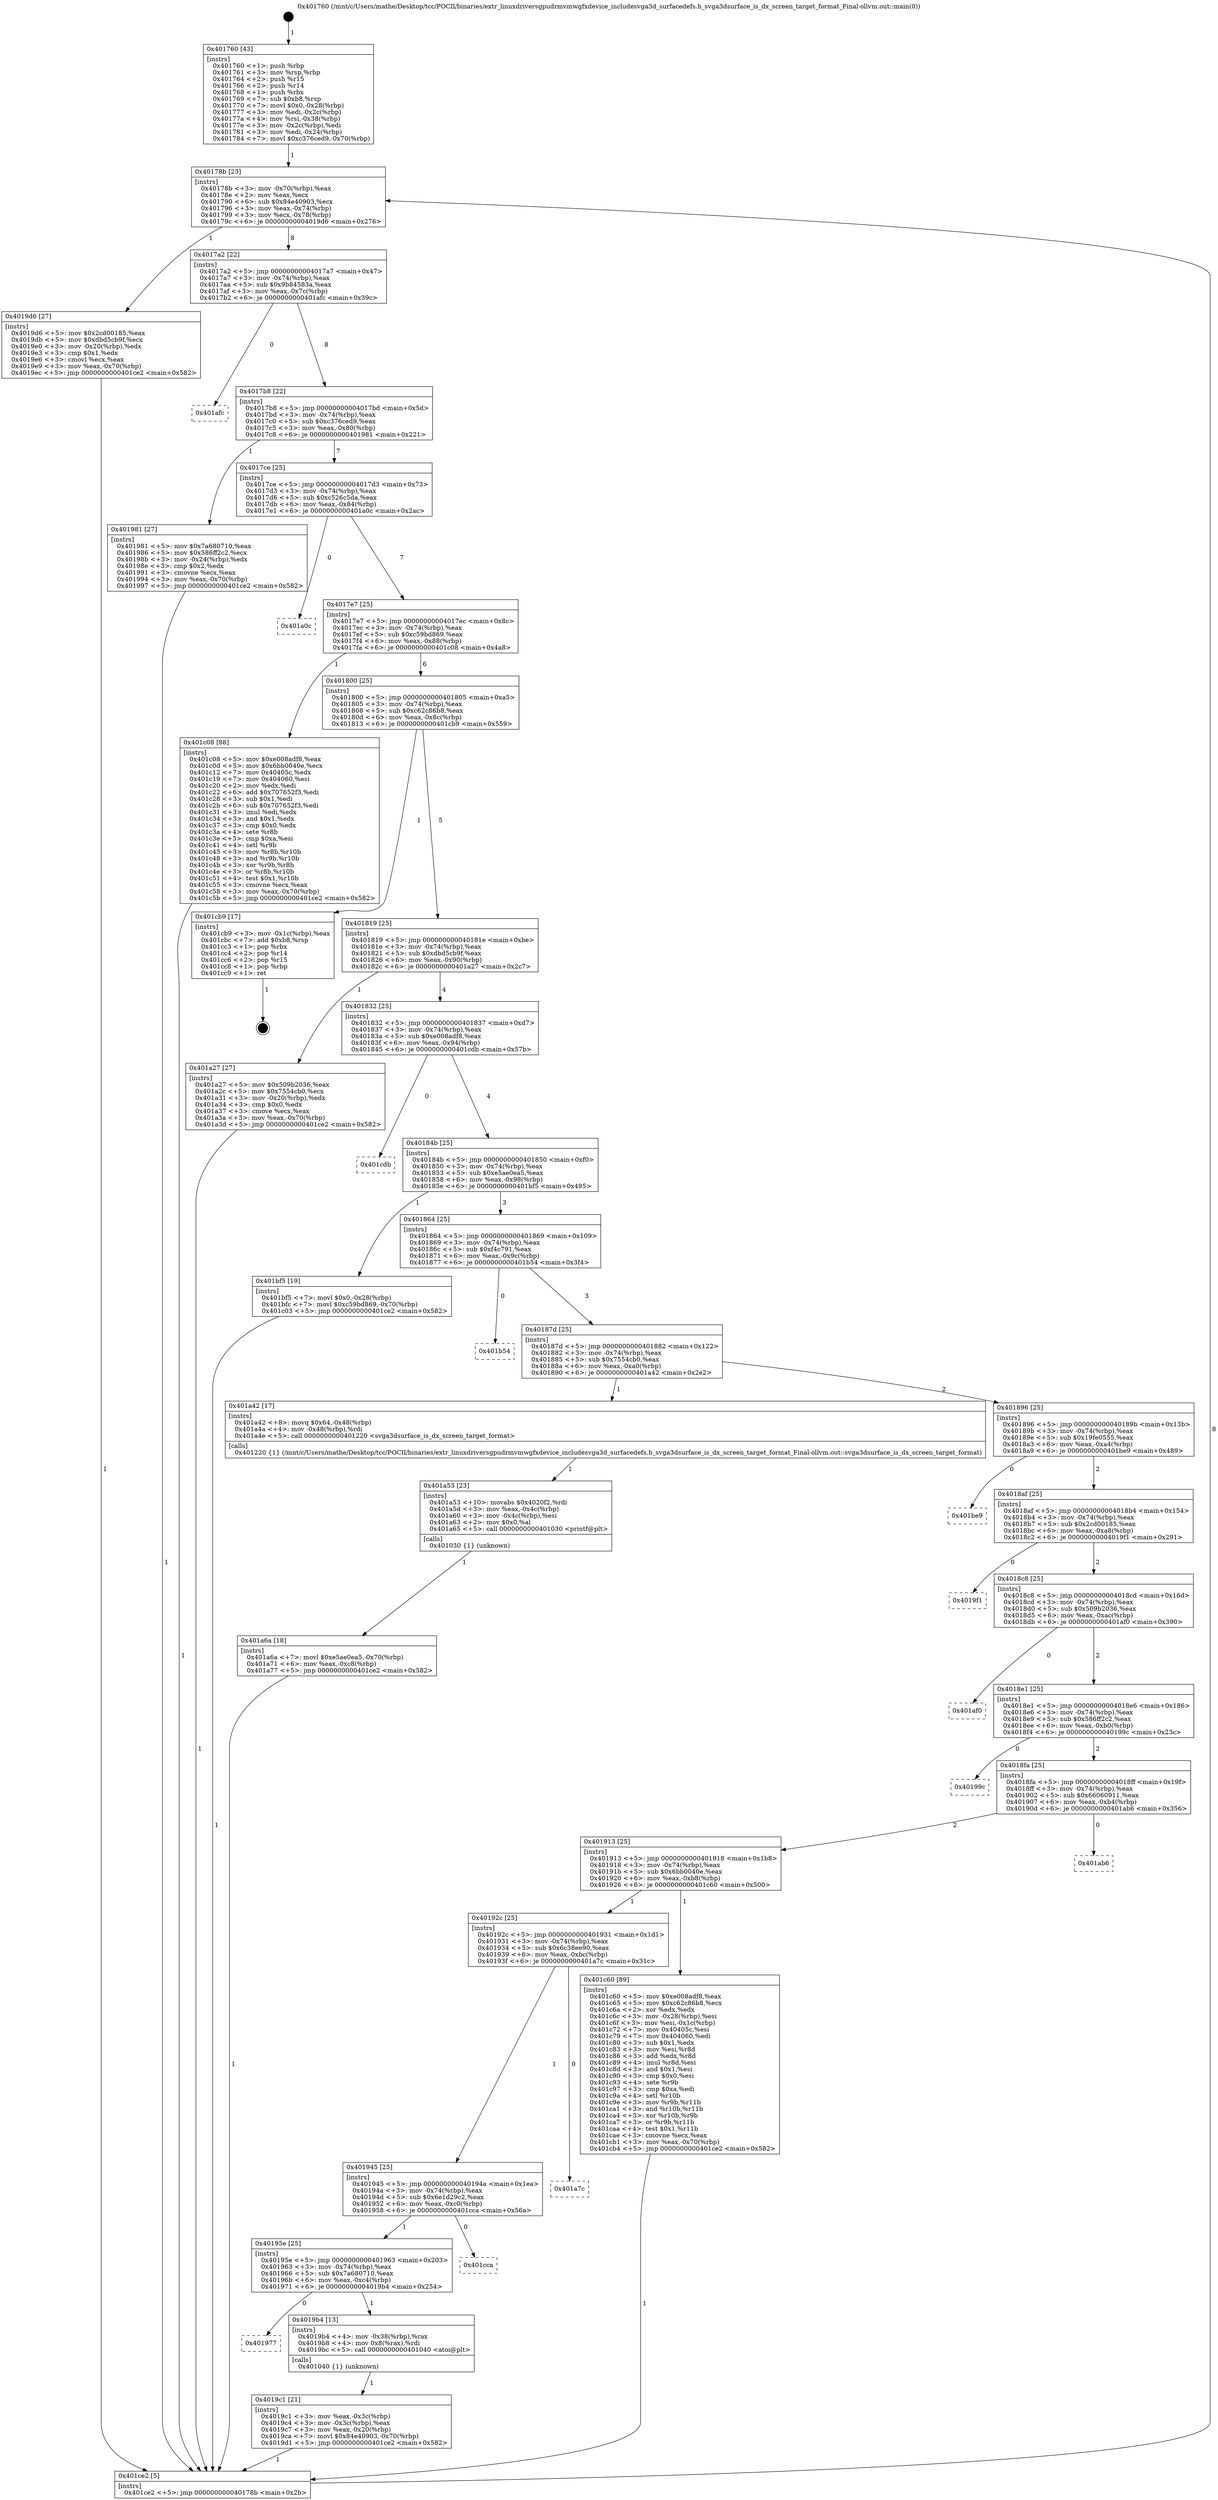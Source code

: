 digraph "0x401760" {
  label = "0x401760 (/mnt/c/Users/mathe/Desktop/tcc/POCII/binaries/extr_linuxdriversgpudrmvmwgfxdevice_includesvga3d_surfacedefs.h_svga3dsurface_is_dx_screen_target_format_Final-ollvm.out::main(0))"
  labelloc = "t"
  node[shape=record]

  Entry [label="",width=0.3,height=0.3,shape=circle,fillcolor=black,style=filled]
  "0x40178b" [label="{
     0x40178b [23]\l
     | [instrs]\l
     &nbsp;&nbsp;0x40178b \<+3\>: mov -0x70(%rbp),%eax\l
     &nbsp;&nbsp;0x40178e \<+2\>: mov %eax,%ecx\l
     &nbsp;&nbsp;0x401790 \<+6\>: sub $0x84e40903,%ecx\l
     &nbsp;&nbsp;0x401796 \<+3\>: mov %eax,-0x74(%rbp)\l
     &nbsp;&nbsp;0x401799 \<+3\>: mov %ecx,-0x78(%rbp)\l
     &nbsp;&nbsp;0x40179c \<+6\>: je 00000000004019d6 \<main+0x276\>\l
  }"]
  "0x4019d6" [label="{
     0x4019d6 [27]\l
     | [instrs]\l
     &nbsp;&nbsp;0x4019d6 \<+5\>: mov $0x2cd00185,%eax\l
     &nbsp;&nbsp;0x4019db \<+5\>: mov $0xdbd5cb9f,%ecx\l
     &nbsp;&nbsp;0x4019e0 \<+3\>: mov -0x20(%rbp),%edx\l
     &nbsp;&nbsp;0x4019e3 \<+3\>: cmp $0x1,%edx\l
     &nbsp;&nbsp;0x4019e6 \<+3\>: cmovl %ecx,%eax\l
     &nbsp;&nbsp;0x4019e9 \<+3\>: mov %eax,-0x70(%rbp)\l
     &nbsp;&nbsp;0x4019ec \<+5\>: jmp 0000000000401ce2 \<main+0x582\>\l
  }"]
  "0x4017a2" [label="{
     0x4017a2 [22]\l
     | [instrs]\l
     &nbsp;&nbsp;0x4017a2 \<+5\>: jmp 00000000004017a7 \<main+0x47\>\l
     &nbsp;&nbsp;0x4017a7 \<+3\>: mov -0x74(%rbp),%eax\l
     &nbsp;&nbsp;0x4017aa \<+5\>: sub $0x9b84583a,%eax\l
     &nbsp;&nbsp;0x4017af \<+3\>: mov %eax,-0x7c(%rbp)\l
     &nbsp;&nbsp;0x4017b2 \<+6\>: je 0000000000401afc \<main+0x39c\>\l
  }"]
  Exit [label="",width=0.3,height=0.3,shape=circle,fillcolor=black,style=filled,peripheries=2]
  "0x401afc" [label="{
     0x401afc\l
  }", style=dashed]
  "0x4017b8" [label="{
     0x4017b8 [22]\l
     | [instrs]\l
     &nbsp;&nbsp;0x4017b8 \<+5\>: jmp 00000000004017bd \<main+0x5d\>\l
     &nbsp;&nbsp;0x4017bd \<+3\>: mov -0x74(%rbp),%eax\l
     &nbsp;&nbsp;0x4017c0 \<+5\>: sub $0xc376ced9,%eax\l
     &nbsp;&nbsp;0x4017c5 \<+3\>: mov %eax,-0x80(%rbp)\l
     &nbsp;&nbsp;0x4017c8 \<+6\>: je 0000000000401981 \<main+0x221\>\l
  }"]
  "0x401a6a" [label="{
     0x401a6a [18]\l
     | [instrs]\l
     &nbsp;&nbsp;0x401a6a \<+7\>: movl $0xe5ae0ea5,-0x70(%rbp)\l
     &nbsp;&nbsp;0x401a71 \<+6\>: mov %eax,-0xc8(%rbp)\l
     &nbsp;&nbsp;0x401a77 \<+5\>: jmp 0000000000401ce2 \<main+0x582\>\l
  }"]
  "0x401981" [label="{
     0x401981 [27]\l
     | [instrs]\l
     &nbsp;&nbsp;0x401981 \<+5\>: mov $0x7a680710,%eax\l
     &nbsp;&nbsp;0x401986 \<+5\>: mov $0x586ff2c2,%ecx\l
     &nbsp;&nbsp;0x40198b \<+3\>: mov -0x24(%rbp),%edx\l
     &nbsp;&nbsp;0x40198e \<+3\>: cmp $0x2,%edx\l
     &nbsp;&nbsp;0x401991 \<+3\>: cmovne %ecx,%eax\l
     &nbsp;&nbsp;0x401994 \<+3\>: mov %eax,-0x70(%rbp)\l
     &nbsp;&nbsp;0x401997 \<+5\>: jmp 0000000000401ce2 \<main+0x582\>\l
  }"]
  "0x4017ce" [label="{
     0x4017ce [25]\l
     | [instrs]\l
     &nbsp;&nbsp;0x4017ce \<+5\>: jmp 00000000004017d3 \<main+0x73\>\l
     &nbsp;&nbsp;0x4017d3 \<+3\>: mov -0x74(%rbp),%eax\l
     &nbsp;&nbsp;0x4017d6 \<+5\>: sub $0xc526c5da,%eax\l
     &nbsp;&nbsp;0x4017db \<+6\>: mov %eax,-0x84(%rbp)\l
     &nbsp;&nbsp;0x4017e1 \<+6\>: je 0000000000401a0c \<main+0x2ac\>\l
  }"]
  "0x401ce2" [label="{
     0x401ce2 [5]\l
     | [instrs]\l
     &nbsp;&nbsp;0x401ce2 \<+5\>: jmp 000000000040178b \<main+0x2b\>\l
  }"]
  "0x401760" [label="{
     0x401760 [43]\l
     | [instrs]\l
     &nbsp;&nbsp;0x401760 \<+1\>: push %rbp\l
     &nbsp;&nbsp;0x401761 \<+3\>: mov %rsp,%rbp\l
     &nbsp;&nbsp;0x401764 \<+2\>: push %r15\l
     &nbsp;&nbsp;0x401766 \<+2\>: push %r14\l
     &nbsp;&nbsp;0x401768 \<+1\>: push %rbx\l
     &nbsp;&nbsp;0x401769 \<+7\>: sub $0xb8,%rsp\l
     &nbsp;&nbsp;0x401770 \<+7\>: movl $0x0,-0x28(%rbp)\l
     &nbsp;&nbsp;0x401777 \<+3\>: mov %edi,-0x2c(%rbp)\l
     &nbsp;&nbsp;0x40177a \<+4\>: mov %rsi,-0x38(%rbp)\l
     &nbsp;&nbsp;0x40177e \<+3\>: mov -0x2c(%rbp),%edi\l
     &nbsp;&nbsp;0x401781 \<+3\>: mov %edi,-0x24(%rbp)\l
     &nbsp;&nbsp;0x401784 \<+7\>: movl $0xc376ced9,-0x70(%rbp)\l
  }"]
  "0x401a53" [label="{
     0x401a53 [23]\l
     | [instrs]\l
     &nbsp;&nbsp;0x401a53 \<+10\>: movabs $0x4020f2,%rdi\l
     &nbsp;&nbsp;0x401a5d \<+3\>: mov %eax,-0x4c(%rbp)\l
     &nbsp;&nbsp;0x401a60 \<+3\>: mov -0x4c(%rbp),%esi\l
     &nbsp;&nbsp;0x401a63 \<+2\>: mov $0x0,%al\l
     &nbsp;&nbsp;0x401a65 \<+5\>: call 0000000000401030 \<printf@plt\>\l
     | [calls]\l
     &nbsp;&nbsp;0x401030 \{1\} (unknown)\l
  }"]
  "0x401a0c" [label="{
     0x401a0c\l
  }", style=dashed]
  "0x4017e7" [label="{
     0x4017e7 [25]\l
     | [instrs]\l
     &nbsp;&nbsp;0x4017e7 \<+5\>: jmp 00000000004017ec \<main+0x8c\>\l
     &nbsp;&nbsp;0x4017ec \<+3\>: mov -0x74(%rbp),%eax\l
     &nbsp;&nbsp;0x4017ef \<+5\>: sub $0xc59bd869,%eax\l
     &nbsp;&nbsp;0x4017f4 \<+6\>: mov %eax,-0x88(%rbp)\l
     &nbsp;&nbsp;0x4017fa \<+6\>: je 0000000000401c08 \<main+0x4a8\>\l
  }"]
  "0x4019c1" [label="{
     0x4019c1 [21]\l
     | [instrs]\l
     &nbsp;&nbsp;0x4019c1 \<+3\>: mov %eax,-0x3c(%rbp)\l
     &nbsp;&nbsp;0x4019c4 \<+3\>: mov -0x3c(%rbp),%eax\l
     &nbsp;&nbsp;0x4019c7 \<+3\>: mov %eax,-0x20(%rbp)\l
     &nbsp;&nbsp;0x4019ca \<+7\>: movl $0x84e40903,-0x70(%rbp)\l
     &nbsp;&nbsp;0x4019d1 \<+5\>: jmp 0000000000401ce2 \<main+0x582\>\l
  }"]
  "0x401c08" [label="{
     0x401c08 [88]\l
     | [instrs]\l
     &nbsp;&nbsp;0x401c08 \<+5\>: mov $0xe008adf8,%eax\l
     &nbsp;&nbsp;0x401c0d \<+5\>: mov $0x6bb0040e,%ecx\l
     &nbsp;&nbsp;0x401c12 \<+7\>: mov 0x40405c,%edx\l
     &nbsp;&nbsp;0x401c19 \<+7\>: mov 0x404060,%esi\l
     &nbsp;&nbsp;0x401c20 \<+2\>: mov %edx,%edi\l
     &nbsp;&nbsp;0x401c22 \<+6\>: add $0x707652f3,%edi\l
     &nbsp;&nbsp;0x401c28 \<+3\>: sub $0x1,%edi\l
     &nbsp;&nbsp;0x401c2b \<+6\>: sub $0x707652f3,%edi\l
     &nbsp;&nbsp;0x401c31 \<+3\>: imul %edi,%edx\l
     &nbsp;&nbsp;0x401c34 \<+3\>: and $0x1,%edx\l
     &nbsp;&nbsp;0x401c37 \<+3\>: cmp $0x0,%edx\l
     &nbsp;&nbsp;0x401c3a \<+4\>: sete %r8b\l
     &nbsp;&nbsp;0x401c3e \<+3\>: cmp $0xa,%esi\l
     &nbsp;&nbsp;0x401c41 \<+4\>: setl %r9b\l
     &nbsp;&nbsp;0x401c45 \<+3\>: mov %r8b,%r10b\l
     &nbsp;&nbsp;0x401c48 \<+3\>: and %r9b,%r10b\l
     &nbsp;&nbsp;0x401c4b \<+3\>: xor %r9b,%r8b\l
     &nbsp;&nbsp;0x401c4e \<+3\>: or %r8b,%r10b\l
     &nbsp;&nbsp;0x401c51 \<+4\>: test $0x1,%r10b\l
     &nbsp;&nbsp;0x401c55 \<+3\>: cmovne %ecx,%eax\l
     &nbsp;&nbsp;0x401c58 \<+3\>: mov %eax,-0x70(%rbp)\l
     &nbsp;&nbsp;0x401c5b \<+5\>: jmp 0000000000401ce2 \<main+0x582\>\l
  }"]
  "0x401800" [label="{
     0x401800 [25]\l
     | [instrs]\l
     &nbsp;&nbsp;0x401800 \<+5\>: jmp 0000000000401805 \<main+0xa5\>\l
     &nbsp;&nbsp;0x401805 \<+3\>: mov -0x74(%rbp),%eax\l
     &nbsp;&nbsp;0x401808 \<+5\>: sub $0xc62c86b8,%eax\l
     &nbsp;&nbsp;0x40180d \<+6\>: mov %eax,-0x8c(%rbp)\l
     &nbsp;&nbsp;0x401813 \<+6\>: je 0000000000401cb9 \<main+0x559\>\l
  }"]
  "0x401977" [label="{
     0x401977\l
  }", style=dashed]
  "0x401cb9" [label="{
     0x401cb9 [17]\l
     | [instrs]\l
     &nbsp;&nbsp;0x401cb9 \<+3\>: mov -0x1c(%rbp),%eax\l
     &nbsp;&nbsp;0x401cbc \<+7\>: add $0xb8,%rsp\l
     &nbsp;&nbsp;0x401cc3 \<+1\>: pop %rbx\l
     &nbsp;&nbsp;0x401cc4 \<+2\>: pop %r14\l
     &nbsp;&nbsp;0x401cc6 \<+2\>: pop %r15\l
     &nbsp;&nbsp;0x401cc8 \<+1\>: pop %rbp\l
     &nbsp;&nbsp;0x401cc9 \<+1\>: ret\l
  }"]
  "0x401819" [label="{
     0x401819 [25]\l
     | [instrs]\l
     &nbsp;&nbsp;0x401819 \<+5\>: jmp 000000000040181e \<main+0xbe\>\l
     &nbsp;&nbsp;0x40181e \<+3\>: mov -0x74(%rbp),%eax\l
     &nbsp;&nbsp;0x401821 \<+5\>: sub $0xdbd5cb9f,%eax\l
     &nbsp;&nbsp;0x401826 \<+6\>: mov %eax,-0x90(%rbp)\l
     &nbsp;&nbsp;0x40182c \<+6\>: je 0000000000401a27 \<main+0x2c7\>\l
  }"]
  "0x4019b4" [label="{
     0x4019b4 [13]\l
     | [instrs]\l
     &nbsp;&nbsp;0x4019b4 \<+4\>: mov -0x38(%rbp),%rax\l
     &nbsp;&nbsp;0x4019b8 \<+4\>: mov 0x8(%rax),%rdi\l
     &nbsp;&nbsp;0x4019bc \<+5\>: call 0000000000401040 \<atoi@plt\>\l
     | [calls]\l
     &nbsp;&nbsp;0x401040 \{1\} (unknown)\l
  }"]
  "0x401a27" [label="{
     0x401a27 [27]\l
     | [instrs]\l
     &nbsp;&nbsp;0x401a27 \<+5\>: mov $0x509b2036,%eax\l
     &nbsp;&nbsp;0x401a2c \<+5\>: mov $0x7554cb0,%ecx\l
     &nbsp;&nbsp;0x401a31 \<+3\>: mov -0x20(%rbp),%edx\l
     &nbsp;&nbsp;0x401a34 \<+3\>: cmp $0x0,%edx\l
     &nbsp;&nbsp;0x401a37 \<+3\>: cmove %ecx,%eax\l
     &nbsp;&nbsp;0x401a3a \<+3\>: mov %eax,-0x70(%rbp)\l
     &nbsp;&nbsp;0x401a3d \<+5\>: jmp 0000000000401ce2 \<main+0x582\>\l
  }"]
  "0x401832" [label="{
     0x401832 [25]\l
     | [instrs]\l
     &nbsp;&nbsp;0x401832 \<+5\>: jmp 0000000000401837 \<main+0xd7\>\l
     &nbsp;&nbsp;0x401837 \<+3\>: mov -0x74(%rbp),%eax\l
     &nbsp;&nbsp;0x40183a \<+5\>: sub $0xe008adf8,%eax\l
     &nbsp;&nbsp;0x40183f \<+6\>: mov %eax,-0x94(%rbp)\l
     &nbsp;&nbsp;0x401845 \<+6\>: je 0000000000401cdb \<main+0x57b\>\l
  }"]
  "0x40195e" [label="{
     0x40195e [25]\l
     | [instrs]\l
     &nbsp;&nbsp;0x40195e \<+5\>: jmp 0000000000401963 \<main+0x203\>\l
     &nbsp;&nbsp;0x401963 \<+3\>: mov -0x74(%rbp),%eax\l
     &nbsp;&nbsp;0x401966 \<+5\>: sub $0x7a680710,%eax\l
     &nbsp;&nbsp;0x40196b \<+6\>: mov %eax,-0xc4(%rbp)\l
     &nbsp;&nbsp;0x401971 \<+6\>: je 00000000004019b4 \<main+0x254\>\l
  }"]
  "0x401cdb" [label="{
     0x401cdb\l
  }", style=dashed]
  "0x40184b" [label="{
     0x40184b [25]\l
     | [instrs]\l
     &nbsp;&nbsp;0x40184b \<+5\>: jmp 0000000000401850 \<main+0xf0\>\l
     &nbsp;&nbsp;0x401850 \<+3\>: mov -0x74(%rbp),%eax\l
     &nbsp;&nbsp;0x401853 \<+5\>: sub $0xe5ae0ea5,%eax\l
     &nbsp;&nbsp;0x401858 \<+6\>: mov %eax,-0x98(%rbp)\l
     &nbsp;&nbsp;0x40185e \<+6\>: je 0000000000401bf5 \<main+0x495\>\l
  }"]
  "0x401cca" [label="{
     0x401cca\l
  }", style=dashed]
  "0x401bf5" [label="{
     0x401bf5 [19]\l
     | [instrs]\l
     &nbsp;&nbsp;0x401bf5 \<+7\>: movl $0x0,-0x28(%rbp)\l
     &nbsp;&nbsp;0x401bfc \<+7\>: movl $0xc59bd869,-0x70(%rbp)\l
     &nbsp;&nbsp;0x401c03 \<+5\>: jmp 0000000000401ce2 \<main+0x582\>\l
  }"]
  "0x401864" [label="{
     0x401864 [25]\l
     | [instrs]\l
     &nbsp;&nbsp;0x401864 \<+5\>: jmp 0000000000401869 \<main+0x109\>\l
     &nbsp;&nbsp;0x401869 \<+3\>: mov -0x74(%rbp),%eax\l
     &nbsp;&nbsp;0x40186c \<+5\>: sub $0xf4c791,%eax\l
     &nbsp;&nbsp;0x401871 \<+6\>: mov %eax,-0x9c(%rbp)\l
     &nbsp;&nbsp;0x401877 \<+6\>: je 0000000000401b54 \<main+0x3f4\>\l
  }"]
  "0x401945" [label="{
     0x401945 [25]\l
     | [instrs]\l
     &nbsp;&nbsp;0x401945 \<+5\>: jmp 000000000040194a \<main+0x1ea\>\l
     &nbsp;&nbsp;0x40194a \<+3\>: mov -0x74(%rbp),%eax\l
     &nbsp;&nbsp;0x40194d \<+5\>: sub $0x6e1d29c2,%eax\l
     &nbsp;&nbsp;0x401952 \<+6\>: mov %eax,-0xc0(%rbp)\l
     &nbsp;&nbsp;0x401958 \<+6\>: je 0000000000401cca \<main+0x56a\>\l
  }"]
  "0x401b54" [label="{
     0x401b54\l
  }", style=dashed]
  "0x40187d" [label="{
     0x40187d [25]\l
     | [instrs]\l
     &nbsp;&nbsp;0x40187d \<+5\>: jmp 0000000000401882 \<main+0x122\>\l
     &nbsp;&nbsp;0x401882 \<+3\>: mov -0x74(%rbp),%eax\l
     &nbsp;&nbsp;0x401885 \<+5\>: sub $0x7554cb0,%eax\l
     &nbsp;&nbsp;0x40188a \<+6\>: mov %eax,-0xa0(%rbp)\l
     &nbsp;&nbsp;0x401890 \<+6\>: je 0000000000401a42 \<main+0x2e2\>\l
  }"]
  "0x401a7c" [label="{
     0x401a7c\l
  }", style=dashed]
  "0x401a42" [label="{
     0x401a42 [17]\l
     | [instrs]\l
     &nbsp;&nbsp;0x401a42 \<+8\>: movq $0x64,-0x48(%rbp)\l
     &nbsp;&nbsp;0x401a4a \<+4\>: mov -0x48(%rbp),%rdi\l
     &nbsp;&nbsp;0x401a4e \<+5\>: call 0000000000401220 \<svga3dsurface_is_dx_screen_target_format\>\l
     | [calls]\l
     &nbsp;&nbsp;0x401220 \{1\} (/mnt/c/Users/mathe/Desktop/tcc/POCII/binaries/extr_linuxdriversgpudrmvmwgfxdevice_includesvga3d_surfacedefs.h_svga3dsurface_is_dx_screen_target_format_Final-ollvm.out::svga3dsurface_is_dx_screen_target_format)\l
  }"]
  "0x401896" [label="{
     0x401896 [25]\l
     | [instrs]\l
     &nbsp;&nbsp;0x401896 \<+5\>: jmp 000000000040189b \<main+0x13b\>\l
     &nbsp;&nbsp;0x40189b \<+3\>: mov -0x74(%rbp),%eax\l
     &nbsp;&nbsp;0x40189e \<+5\>: sub $0x19fe0555,%eax\l
     &nbsp;&nbsp;0x4018a3 \<+6\>: mov %eax,-0xa4(%rbp)\l
     &nbsp;&nbsp;0x4018a9 \<+6\>: je 0000000000401be9 \<main+0x489\>\l
  }"]
  "0x40192c" [label="{
     0x40192c [25]\l
     | [instrs]\l
     &nbsp;&nbsp;0x40192c \<+5\>: jmp 0000000000401931 \<main+0x1d1\>\l
     &nbsp;&nbsp;0x401931 \<+3\>: mov -0x74(%rbp),%eax\l
     &nbsp;&nbsp;0x401934 \<+5\>: sub $0x6c38ee90,%eax\l
     &nbsp;&nbsp;0x401939 \<+6\>: mov %eax,-0xbc(%rbp)\l
     &nbsp;&nbsp;0x40193f \<+6\>: je 0000000000401a7c \<main+0x31c\>\l
  }"]
  "0x401be9" [label="{
     0x401be9\l
  }", style=dashed]
  "0x4018af" [label="{
     0x4018af [25]\l
     | [instrs]\l
     &nbsp;&nbsp;0x4018af \<+5\>: jmp 00000000004018b4 \<main+0x154\>\l
     &nbsp;&nbsp;0x4018b4 \<+3\>: mov -0x74(%rbp),%eax\l
     &nbsp;&nbsp;0x4018b7 \<+5\>: sub $0x2cd00185,%eax\l
     &nbsp;&nbsp;0x4018bc \<+6\>: mov %eax,-0xa8(%rbp)\l
     &nbsp;&nbsp;0x4018c2 \<+6\>: je 00000000004019f1 \<main+0x291\>\l
  }"]
  "0x401c60" [label="{
     0x401c60 [89]\l
     | [instrs]\l
     &nbsp;&nbsp;0x401c60 \<+5\>: mov $0xe008adf8,%eax\l
     &nbsp;&nbsp;0x401c65 \<+5\>: mov $0xc62c86b8,%ecx\l
     &nbsp;&nbsp;0x401c6a \<+2\>: xor %edx,%edx\l
     &nbsp;&nbsp;0x401c6c \<+3\>: mov -0x28(%rbp),%esi\l
     &nbsp;&nbsp;0x401c6f \<+3\>: mov %esi,-0x1c(%rbp)\l
     &nbsp;&nbsp;0x401c72 \<+7\>: mov 0x40405c,%esi\l
     &nbsp;&nbsp;0x401c79 \<+7\>: mov 0x404060,%edi\l
     &nbsp;&nbsp;0x401c80 \<+3\>: sub $0x1,%edx\l
     &nbsp;&nbsp;0x401c83 \<+3\>: mov %esi,%r8d\l
     &nbsp;&nbsp;0x401c86 \<+3\>: add %edx,%r8d\l
     &nbsp;&nbsp;0x401c89 \<+4\>: imul %r8d,%esi\l
     &nbsp;&nbsp;0x401c8d \<+3\>: and $0x1,%esi\l
     &nbsp;&nbsp;0x401c90 \<+3\>: cmp $0x0,%esi\l
     &nbsp;&nbsp;0x401c93 \<+4\>: sete %r9b\l
     &nbsp;&nbsp;0x401c97 \<+3\>: cmp $0xa,%edi\l
     &nbsp;&nbsp;0x401c9a \<+4\>: setl %r10b\l
     &nbsp;&nbsp;0x401c9e \<+3\>: mov %r9b,%r11b\l
     &nbsp;&nbsp;0x401ca1 \<+3\>: and %r10b,%r11b\l
     &nbsp;&nbsp;0x401ca4 \<+3\>: xor %r10b,%r9b\l
     &nbsp;&nbsp;0x401ca7 \<+3\>: or %r9b,%r11b\l
     &nbsp;&nbsp;0x401caa \<+4\>: test $0x1,%r11b\l
     &nbsp;&nbsp;0x401cae \<+3\>: cmovne %ecx,%eax\l
     &nbsp;&nbsp;0x401cb1 \<+3\>: mov %eax,-0x70(%rbp)\l
     &nbsp;&nbsp;0x401cb4 \<+5\>: jmp 0000000000401ce2 \<main+0x582\>\l
  }"]
  "0x4019f1" [label="{
     0x4019f1\l
  }", style=dashed]
  "0x4018c8" [label="{
     0x4018c8 [25]\l
     | [instrs]\l
     &nbsp;&nbsp;0x4018c8 \<+5\>: jmp 00000000004018cd \<main+0x16d\>\l
     &nbsp;&nbsp;0x4018cd \<+3\>: mov -0x74(%rbp),%eax\l
     &nbsp;&nbsp;0x4018d0 \<+5\>: sub $0x509b2036,%eax\l
     &nbsp;&nbsp;0x4018d5 \<+6\>: mov %eax,-0xac(%rbp)\l
     &nbsp;&nbsp;0x4018db \<+6\>: je 0000000000401af0 \<main+0x390\>\l
  }"]
  "0x401913" [label="{
     0x401913 [25]\l
     | [instrs]\l
     &nbsp;&nbsp;0x401913 \<+5\>: jmp 0000000000401918 \<main+0x1b8\>\l
     &nbsp;&nbsp;0x401918 \<+3\>: mov -0x74(%rbp),%eax\l
     &nbsp;&nbsp;0x40191b \<+5\>: sub $0x6bb0040e,%eax\l
     &nbsp;&nbsp;0x401920 \<+6\>: mov %eax,-0xb8(%rbp)\l
     &nbsp;&nbsp;0x401926 \<+6\>: je 0000000000401c60 \<main+0x500\>\l
  }"]
  "0x401af0" [label="{
     0x401af0\l
  }", style=dashed]
  "0x4018e1" [label="{
     0x4018e1 [25]\l
     | [instrs]\l
     &nbsp;&nbsp;0x4018e1 \<+5\>: jmp 00000000004018e6 \<main+0x186\>\l
     &nbsp;&nbsp;0x4018e6 \<+3\>: mov -0x74(%rbp),%eax\l
     &nbsp;&nbsp;0x4018e9 \<+5\>: sub $0x586ff2c2,%eax\l
     &nbsp;&nbsp;0x4018ee \<+6\>: mov %eax,-0xb0(%rbp)\l
     &nbsp;&nbsp;0x4018f4 \<+6\>: je 000000000040199c \<main+0x23c\>\l
  }"]
  "0x401ab6" [label="{
     0x401ab6\l
  }", style=dashed]
  "0x40199c" [label="{
     0x40199c\l
  }", style=dashed]
  "0x4018fa" [label="{
     0x4018fa [25]\l
     | [instrs]\l
     &nbsp;&nbsp;0x4018fa \<+5\>: jmp 00000000004018ff \<main+0x19f\>\l
     &nbsp;&nbsp;0x4018ff \<+3\>: mov -0x74(%rbp),%eax\l
     &nbsp;&nbsp;0x401902 \<+5\>: sub $0x66060911,%eax\l
     &nbsp;&nbsp;0x401907 \<+6\>: mov %eax,-0xb4(%rbp)\l
     &nbsp;&nbsp;0x40190d \<+6\>: je 0000000000401ab6 \<main+0x356\>\l
  }"]
  Entry -> "0x401760" [label=" 1"]
  "0x40178b" -> "0x4019d6" [label=" 1"]
  "0x40178b" -> "0x4017a2" [label=" 8"]
  "0x401cb9" -> Exit [label=" 1"]
  "0x4017a2" -> "0x401afc" [label=" 0"]
  "0x4017a2" -> "0x4017b8" [label=" 8"]
  "0x401c60" -> "0x401ce2" [label=" 1"]
  "0x4017b8" -> "0x401981" [label=" 1"]
  "0x4017b8" -> "0x4017ce" [label=" 7"]
  "0x401981" -> "0x401ce2" [label=" 1"]
  "0x401760" -> "0x40178b" [label=" 1"]
  "0x401ce2" -> "0x40178b" [label=" 8"]
  "0x401c08" -> "0x401ce2" [label=" 1"]
  "0x4017ce" -> "0x401a0c" [label=" 0"]
  "0x4017ce" -> "0x4017e7" [label=" 7"]
  "0x401bf5" -> "0x401ce2" [label=" 1"]
  "0x4017e7" -> "0x401c08" [label=" 1"]
  "0x4017e7" -> "0x401800" [label=" 6"]
  "0x401a6a" -> "0x401ce2" [label=" 1"]
  "0x401800" -> "0x401cb9" [label=" 1"]
  "0x401800" -> "0x401819" [label=" 5"]
  "0x401a53" -> "0x401a6a" [label=" 1"]
  "0x401819" -> "0x401a27" [label=" 1"]
  "0x401819" -> "0x401832" [label=" 4"]
  "0x401a42" -> "0x401a53" [label=" 1"]
  "0x401832" -> "0x401cdb" [label=" 0"]
  "0x401832" -> "0x40184b" [label=" 4"]
  "0x4019d6" -> "0x401ce2" [label=" 1"]
  "0x40184b" -> "0x401bf5" [label=" 1"]
  "0x40184b" -> "0x401864" [label=" 3"]
  "0x4019c1" -> "0x401ce2" [label=" 1"]
  "0x401864" -> "0x401b54" [label=" 0"]
  "0x401864" -> "0x40187d" [label=" 3"]
  "0x40195e" -> "0x401977" [label=" 0"]
  "0x40187d" -> "0x401a42" [label=" 1"]
  "0x40187d" -> "0x401896" [label=" 2"]
  "0x40195e" -> "0x4019b4" [label=" 1"]
  "0x401896" -> "0x401be9" [label=" 0"]
  "0x401896" -> "0x4018af" [label=" 2"]
  "0x401945" -> "0x40195e" [label=" 1"]
  "0x4018af" -> "0x4019f1" [label=" 0"]
  "0x4018af" -> "0x4018c8" [label=" 2"]
  "0x401945" -> "0x401cca" [label=" 0"]
  "0x4018c8" -> "0x401af0" [label=" 0"]
  "0x4018c8" -> "0x4018e1" [label=" 2"]
  "0x40192c" -> "0x401945" [label=" 1"]
  "0x4018e1" -> "0x40199c" [label=" 0"]
  "0x4018e1" -> "0x4018fa" [label=" 2"]
  "0x40192c" -> "0x401a7c" [label=" 0"]
  "0x4018fa" -> "0x401ab6" [label=" 0"]
  "0x4018fa" -> "0x401913" [label=" 2"]
  "0x4019b4" -> "0x4019c1" [label=" 1"]
  "0x401913" -> "0x401c60" [label=" 1"]
  "0x401913" -> "0x40192c" [label=" 1"]
  "0x401a27" -> "0x401ce2" [label=" 1"]
}
